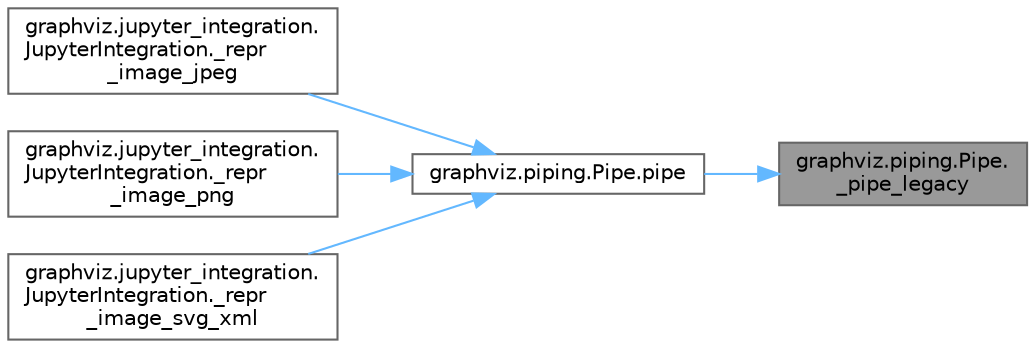 digraph "graphviz.piping.Pipe._pipe_legacy"
{
 // LATEX_PDF_SIZE
  bgcolor="transparent";
  edge [fontname=Helvetica,fontsize=10,labelfontname=Helvetica,labelfontsize=10];
  node [fontname=Helvetica,fontsize=10,shape=box,height=0.2,width=0.4];
  rankdir="RL";
  Node1 [id="Node000001",label="graphviz.piping.Pipe.\l_pipe_legacy",height=0.2,width=0.4,color="gray40", fillcolor="grey60", style="filled", fontcolor="black",tooltip=" "];
  Node1 -> Node2 [id="edge1_Node000001_Node000002",dir="back",color="steelblue1",style="solid",tooltip=" "];
  Node2 [id="Node000002",label="graphviz.piping.Pipe.pipe",height=0.2,width=0.4,color="grey40", fillcolor="white", style="filled",URL="$classgraphviz_1_1piping_1_1_pipe.html#ad98e895b06a856a0b5aa0f6be556ddf2",tooltip=" "];
  Node2 -> Node3 [id="edge2_Node000002_Node000003",dir="back",color="steelblue1",style="solid",tooltip=" "];
  Node3 [id="Node000003",label="graphviz.jupyter_integration.\lJupyterIntegration._repr\l_image_jpeg",height=0.2,width=0.4,color="grey40", fillcolor="white", style="filled",URL="$classgraphviz_1_1jupyter__integration_1_1_jupyter_integration.html#a248db11ade2b9f8d0388a0dbc86576b9",tooltip=" "];
  Node2 -> Node4 [id="edge3_Node000002_Node000004",dir="back",color="steelblue1",style="solid",tooltip=" "];
  Node4 [id="Node000004",label="graphviz.jupyter_integration.\lJupyterIntegration._repr\l_image_png",height=0.2,width=0.4,color="grey40", fillcolor="white", style="filled",URL="$classgraphviz_1_1jupyter__integration_1_1_jupyter_integration.html#ae156b2251f5ce9c3c4ac6e38e46beeb6",tooltip=" "];
  Node2 -> Node5 [id="edge4_Node000002_Node000005",dir="back",color="steelblue1",style="solid",tooltip=" "];
  Node5 [id="Node000005",label="graphviz.jupyter_integration.\lJupyterIntegration._repr\l_image_svg_xml",height=0.2,width=0.4,color="grey40", fillcolor="white", style="filled",URL="$classgraphviz_1_1jupyter__integration_1_1_jupyter_integration.html#a9471949969ecf8b53dfc66e58fc99f2f",tooltip=" "];
}

